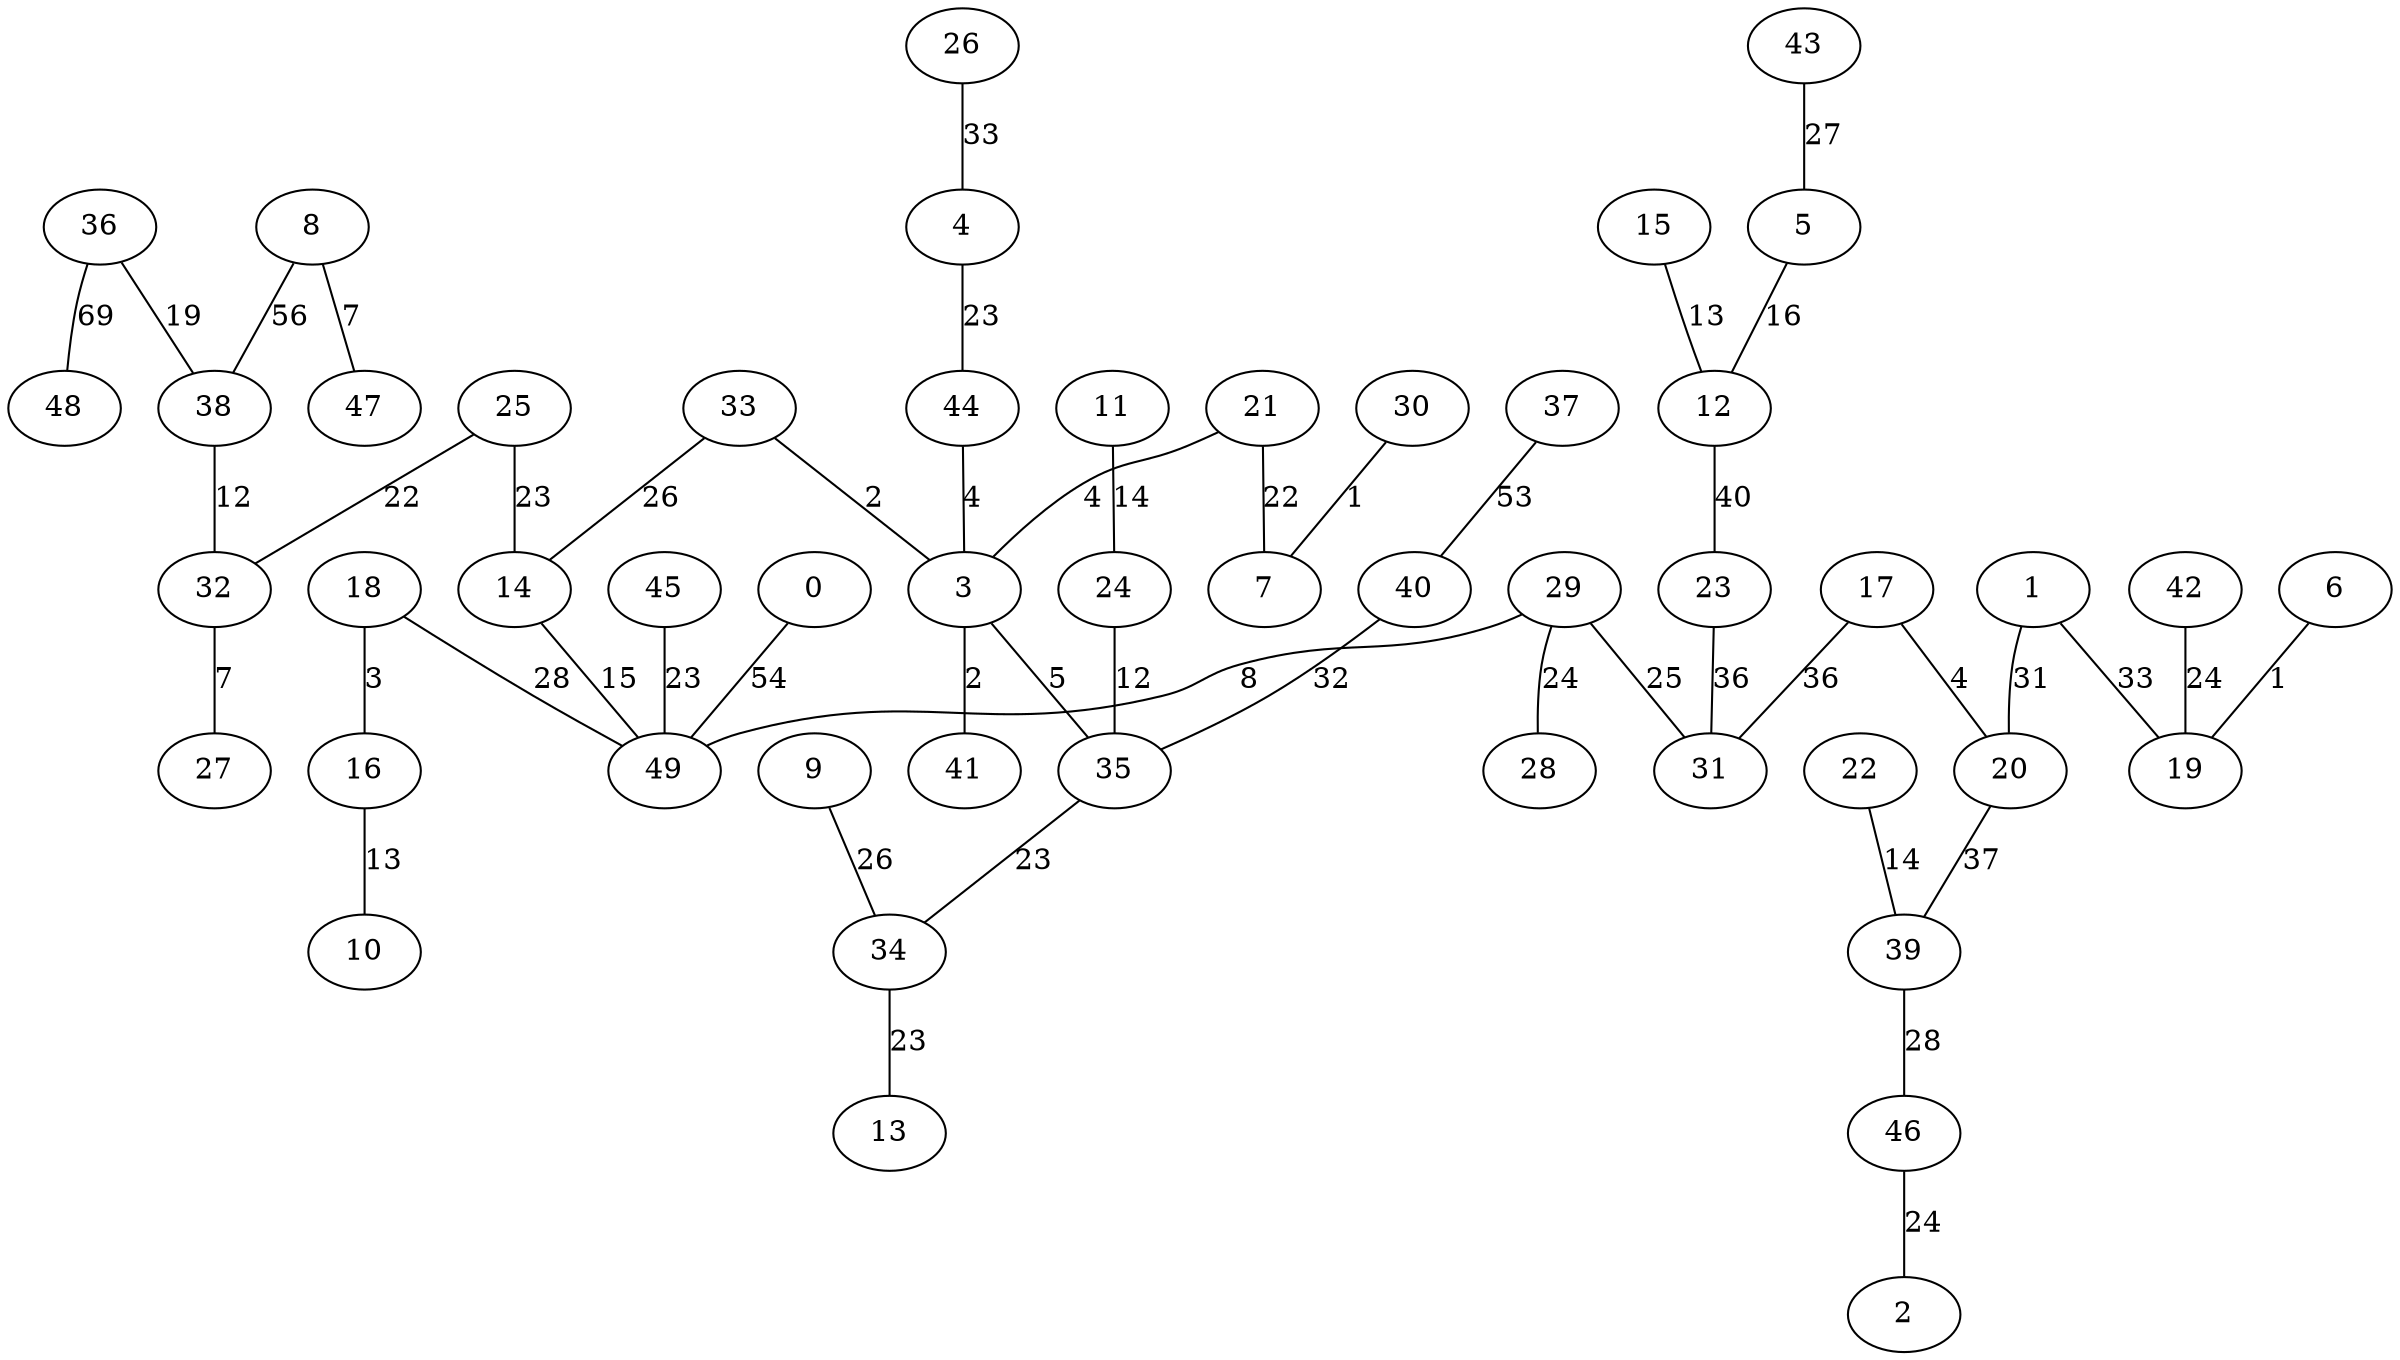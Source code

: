 graph G {
    "0" [label="0"];
    "1" [label="1"];
    "2" [label="2"];
    "3" [label="3"];
    "4" [label="4"];
    "5" [label="5"];
    "6" [label="6"];
    "7" [label="7"];
    "8" [label="8"];
    "9" [label="9"];
    "10" [label="10"];
    "11" [label="11"];
    "12" [label="12"];
    "13" [label="13"];
    "14" [label="14"];
    "15" [label="15"];
    "16" [label="16"];
    "17" [label="17"];
    "18" [label="18"];
    "19" [label="19"];
    "20" [label="20"];
    "21" [label="21"];
    "22" [label="22"];
    "23" [label="23"];
    "24" [label="24"];
    "25" [label="25"];
    "26" [label="26"];
    "27" [label="27"];
    "28" [label="28"];
    "29" [label="29"];
    "30" [label="30"];
    "31" [label="31"];
    "32" [label="32"];
    "33" [label="33"];
    "34" [label="34"];
    "35" [label="35"];
    "36" [label="36"];
    "37" [label="37"];
    "38" [label="38"];
    "39" [label="39"];
    "40" [label="40"];
    "41" [label="41"];
    "42" [label="42"];
    "43" [label="43"];
    "44" [label="44"];
    "45" [label="45"];
    "46" [label="46"];
    "47" [label="47"];
    "48" [label="48"];
    "49" [label="49"];
    "36" -- "48" [label="69", color=black];
    "8" -- "38" [label="56", color=black];
    "0" -- "49" [label="54", color=black];
    "37" -- "40" [label="53", color=black];
    "12" -- "23" [label="40", color=black];
    "20" -- "39" [label="37", color=black];
    "17" -- "31" [label="36", color=black];
    "23" -- "31" [label="36", color=black];
    "1" -- "19" [label="33", color=black];
    "26" -- "4" [label="33", color=black];
    "40" -- "35" [label="32", color=black];
    "1" -- "20" [label="31", color=black];
    "18" -- "49" [label="28", color=black];
    "39" -- "46" [label="28", color=black];
    "43" -- "5" [label="27", color=black];
    "9" -- "34" [label="26", color=black];
    "33" -- "14" [label="26", color=black];
    "29" -- "31" [label="25", color=black];
    "29" -- "28" [label="24", color=black];
    "42" -- "19" [label="24", color=black];
    "46" -- "2" [label="24", color=black];
    "4" -- "44" [label="23", color=black];
    "25" -- "14" [label="23", color=black];
    "34" -- "13" [label="23", color=black];
    "35" -- "34" [label="23", color=black];
    "45" -- "49" [label="23", color=black];
    "21" -- "7" [label="22", color=black];
    "25" -- "32" [label="22", color=black];
    "36" -- "38" [label="19", color=black];
    "5" -- "12" [label="16", color=black];
    "14" -- "49" [label="15", color=black];
    "11" -- "24" [label="14", color=black];
    "22" -- "39" [label="14", color=black];
    "15" -- "12" [label="13", color=black];
    "16" -- "10" [label="13", color=black];
    "24" -- "35" [label="12", color=black];
    "38" -- "32" [label="12", color=black];
    "29" -- "49" [label="8", color=black];
    "8" -- "47" [label="7", color=black];
    "32" -- "27" [label="7", color=black];
    "3" -- "35" [label="5", color=black];
    "17" -- "20" [label="4", color=black];
    "21" -- "3" [label="4", color=black];
    "44" -- "3" [label="4", color=black];
    "18" -- "16" [label="3", color=black];
    "3" -- "41" [label="2", color=black];
    "33" -- "3" [label="2", color=black];
    "6" -- "19" [label="1", color=black];
    "30" -- "7" [label="1", color=black];
}
